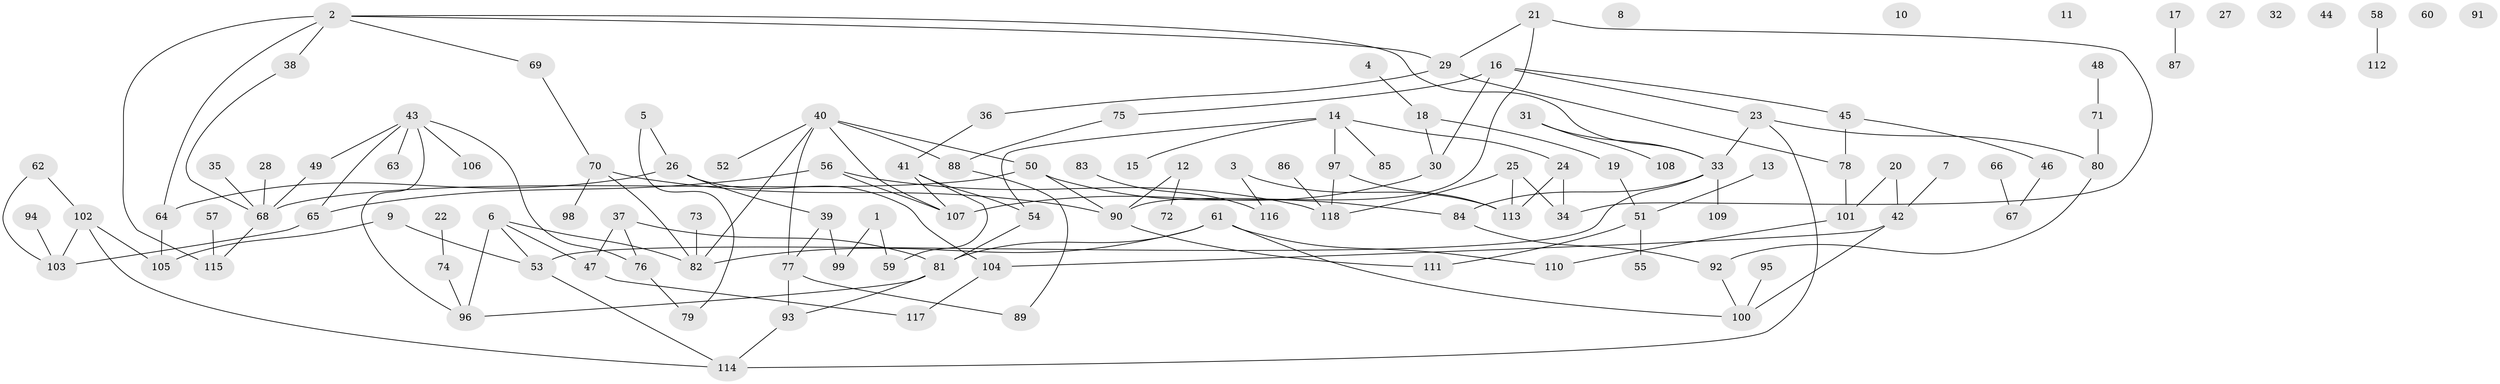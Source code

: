 // coarse degree distribution, {2: 0.13924050632911392, 5: 0.05063291139240506, 1: 0.26582278481012656, 4: 0.12658227848101267, 0: 0.12658227848101267, 6: 0.05063291139240506, 3: 0.16455696202531644, 7: 0.0759493670886076}
// Generated by graph-tools (version 1.1) at 2025/41/03/06/25 10:41:23]
// undirected, 118 vertices, 146 edges
graph export_dot {
graph [start="1"]
  node [color=gray90,style=filled];
  1;
  2;
  3;
  4;
  5;
  6;
  7;
  8;
  9;
  10;
  11;
  12;
  13;
  14;
  15;
  16;
  17;
  18;
  19;
  20;
  21;
  22;
  23;
  24;
  25;
  26;
  27;
  28;
  29;
  30;
  31;
  32;
  33;
  34;
  35;
  36;
  37;
  38;
  39;
  40;
  41;
  42;
  43;
  44;
  45;
  46;
  47;
  48;
  49;
  50;
  51;
  52;
  53;
  54;
  55;
  56;
  57;
  58;
  59;
  60;
  61;
  62;
  63;
  64;
  65;
  66;
  67;
  68;
  69;
  70;
  71;
  72;
  73;
  74;
  75;
  76;
  77;
  78;
  79;
  80;
  81;
  82;
  83;
  84;
  85;
  86;
  87;
  88;
  89;
  90;
  91;
  92;
  93;
  94;
  95;
  96;
  97;
  98;
  99;
  100;
  101;
  102;
  103;
  104;
  105;
  106;
  107;
  108;
  109;
  110;
  111;
  112;
  113;
  114;
  115;
  116;
  117;
  118;
  1 -- 59;
  1 -- 99;
  2 -- 29;
  2 -- 33;
  2 -- 38;
  2 -- 64;
  2 -- 69;
  2 -- 115;
  3 -- 113;
  3 -- 116;
  4 -- 18;
  5 -- 26;
  5 -- 79;
  6 -- 47;
  6 -- 53;
  6 -- 82;
  6 -- 96;
  7 -- 42;
  9 -- 53;
  9 -- 105;
  12 -- 72;
  12 -- 90;
  13 -- 51;
  14 -- 15;
  14 -- 24;
  14 -- 54;
  14 -- 85;
  14 -- 97;
  16 -- 23;
  16 -- 30;
  16 -- 45;
  16 -- 75;
  17 -- 87;
  18 -- 19;
  18 -- 30;
  19 -- 51;
  20 -- 42;
  20 -- 101;
  21 -- 29;
  21 -- 34;
  21 -- 90;
  22 -- 74;
  23 -- 33;
  23 -- 80;
  23 -- 114;
  24 -- 34;
  24 -- 113;
  25 -- 34;
  25 -- 113;
  25 -- 118;
  26 -- 39;
  26 -- 64;
  26 -- 104;
  28 -- 68;
  29 -- 36;
  29 -- 78;
  30 -- 107;
  31 -- 33;
  31 -- 108;
  33 -- 53;
  33 -- 84;
  33 -- 109;
  35 -- 68;
  36 -- 41;
  37 -- 47;
  37 -- 76;
  37 -- 81;
  38 -- 68;
  39 -- 77;
  39 -- 99;
  40 -- 50;
  40 -- 52;
  40 -- 77;
  40 -- 82;
  40 -- 88;
  40 -- 107;
  41 -- 54;
  41 -- 59;
  41 -- 107;
  42 -- 100;
  42 -- 104;
  43 -- 49;
  43 -- 63;
  43 -- 65;
  43 -- 76;
  43 -- 96;
  43 -- 106;
  45 -- 46;
  45 -- 78;
  46 -- 67;
  47 -- 117;
  48 -- 71;
  49 -- 68;
  50 -- 68;
  50 -- 84;
  50 -- 90;
  51 -- 55;
  51 -- 111;
  53 -- 114;
  54 -- 81;
  56 -- 65;
  56 -- 107;
  56 -- 118;
  57 -- 115;
  58 -- 112;
  61 -- 81;
  61 -- 82;
  61 -- 100;
  61 -- 110;
  62 -- 102;
  62 -- 103;
  64 -- 105;
  65 -- 103;
  66 -- 67;
  68 -- 115;
  69 -- 70;
  70 -- 82;
  70 -- 90;
  70 -- 98;
  71 -- 80;
  73 -- 82;
  74 -- 96;
  75 -- 88;
  76 -- 79;
  77 -- 89;
  77 -- 93;
  78 -- 101;
  80 -- 92;
  81 -- 93;
  81 -- 96;
  83 -- 116;
  84 -- 92;
  86 -- 118;
  88 -- 89;
  90 -- 111;
  92 -- 100;
  93 -- 114;
  94 -- 103;
  95 -- 100;
  97 -- 113;
  97 -- 118;
  101 -- 110;
  102 -- 103;
  102 -- 105;
  102 -- 114;
  104 -- 117;
}
